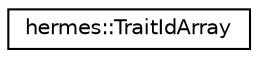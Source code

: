 digraph "Graphical Class Hierarchy"
{
 // LATEX_PDF_SIZE
  edge [fontname="Helvetica",fontsize="10",labelfontname="Helvetica",labelfontsize="10"];
  node [fontname="Helvetica",fontsize="10",shape=record];
  rankdir="LR";
  Node0 [label="hermes::TraitIdArray",height=0.2,width=0.4,color="black", fillcolor="white", style="filled",URL="$structhermes_1_1_trait_id_array.html",tooltip=" "];
}
